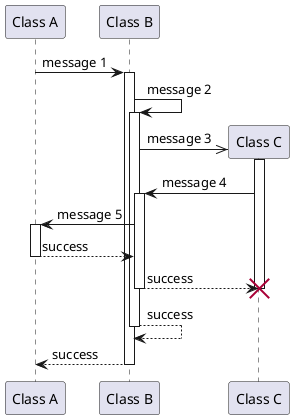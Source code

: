 {
  "sha1": "1g5ahuu5beo6zr6unx5pobqy873ggih",
  "insertion": {
    "when": "2024-05-30T20:48:19.670Z",
    "user": "plantuml@gmail.com"
  }
}
@startuml
participant "Class A" as a
participant "Class B" as b
participant "Class C" as c

a -> b ++: message 1
    b -> b ++: message 2
        b ->> c **: message 3
            activate c
            c -> b ++: message 4
                    b -> a ++: message 5
                        return success
                return success
            deactivate c
            destroy c
        return success
    return success
		
@enduml
